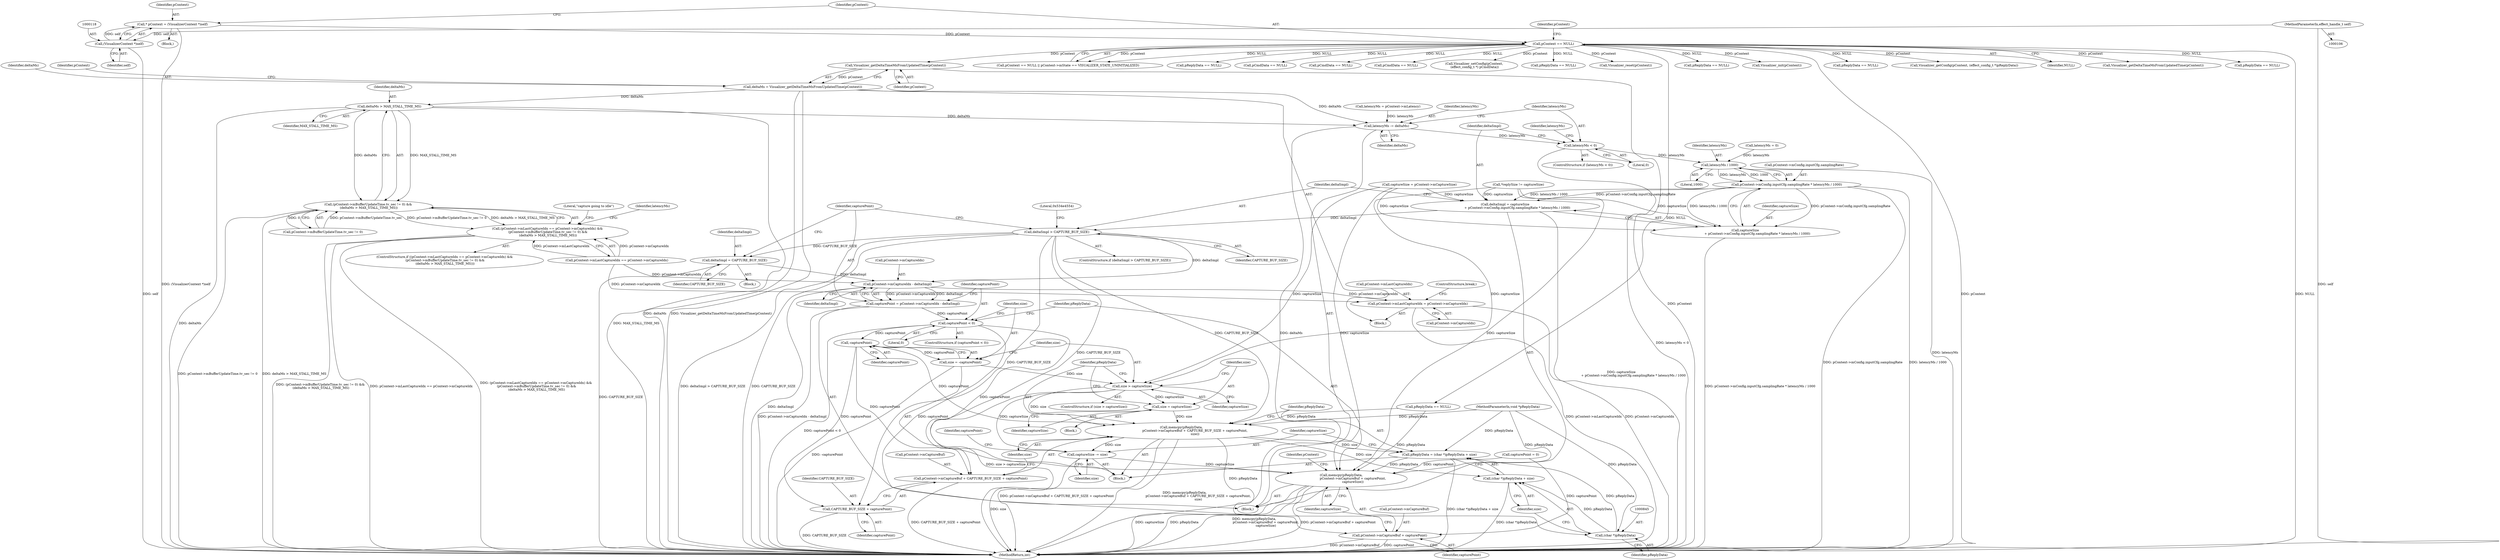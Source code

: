digraph "0_Android_557bd7bfe6c4895faee09e46fc9b5304a956c8b7@pointer" {
"1000723" [label="(Call,Visualizer_getDeltaTimeMsFromUpdatedTime(pContext))"];
"1000123" [label="(Call,pContext == NULL)"];
"1000115" [label="(Call,* pContext = (VisualizerContext *)self)"];
"1000117" [label="(Call,(VisualizerContext *)self)"];
"1000107" [label="(MethodParameterIn,effect_handle_t self)"];
"1000721" [label="(Call,deltaMs = Visualizer_getDeltaTimeMsFromUpdatedTime(pContext))"];
"1000742" [label="(Call,deltaMs > MAX_STALL_TIME_MS)"];
"1000734" [label="(Call,(pContext->mBufferUpdateTime.tv_sec != 0) &&\n (deltaMs > MAX_STALL_TIME_MS))"];
"1000726" [label="(Call,(pContext->mLastCaptureIdx == pContext->mCaptureIdx) &&\n (pContext->mBufferUpdateTime.tv_sec != 0) &&\n (deltaMs > MAX_STALL_TIME_MS))"];
"1000767" [label="(Call,latencyMs -= deltaMs)"];
"1000771" [label="(Call,latencyMs < 0)"];
"1000791" [label="(Call,latencyMs / 1000)"];
"1000783" [label="(Call,pContext->mConfig.inputCfg.samplingRate * latencyMs / 1000)"];
"1000779" [label="(Call,deltaSmpl = captureSize\n                        + pContext->mConfig.inputCfg.samplingRate * latencyMs / 1000)"];
"1000795" [label="(Call,deltaSmpl > CAPTURE_BUF_SIZE)"];
"1000802" [label="(Call,deltaSmpl = CAPTURE_BUF_SIZE)"];
"1000808" [label="(Call,pContext->mCaptureIdx - deltaSmpl)"];
"1000806" [label="(Call,capturePoint = pContext->mCaptureIdx - deltaSmpl)"];
"1000814" [label="(Call,capturePoint < 0)"];
"1000821" [label="(Call,-capturePoint)"];
"1000819" [label="(Call,size = -capturePoint)"];
"1000824" [label="(Call,size > captureSize)"];
"1000828" [label="(Call,size = captureSize)"];
"1000831" [label="(Call,memcpy(pReplyData,\n                           pContext->mCaptureBuf + CAPTURE_BUF_SIZE + capturePoint,\n                           size))"];
"1000841" [label="(Call,pReplyData = (char *)pReplyData + size)"];
"1000854" [label="(Call,memcpy(pReplyData,\n                       pContext->mCaptureBuf + capturePoint,\n                       captureSize))"];
"1000844" [label="(Call,(char *)pReplyData)"];
"1000843" [label="(Call,(char *)pReplyData + size)"];
"1000848" [label="(Call,captureSize -= size)"];
"1000833" [label="(Call,pContext->mCaptureBuf + CAPTURE_BUF_SIZE + capturePoint)"];
"1000837" [label="(Call,CAPTURE_BUF_SIZE + capturePoint)"];
"1000856" [label="(Call,pContext->mCaptureBuf + capturePoint)"];
"1000862" [label="(Call,pContext->mLastCaptureIdx = pContext->mCaptureIdx)"];
"1000781" [label="(Call,captureSize\n                        + pContext->mConfig.inputCfg.samplingRate * latencyMs / 1000)"];
"1000230" [label="(Call,Visualizer_reset(pContext))"];
"1000812" [label="(Identifier,deltaSmpl)"];
"1000771" [label="(Call,latencyMs < 0)"];
"1000880" [label="(Call,pReplyData == NULL)"];
"1000115" [label="(Call,* pContext = (VisualizerContext *)self)"];
"1000862" [label="(Call,pContext->mLastCaptureIdx = pContext->mCaptureIdx)"];
"1000735" [label="(Call,pContext->mBufferUpdateTime.tv_sec != 0)"];
"1000794" [label="(ControlStructure,if (deltaSmpl > CAPTURE_BUF_SIZE))"];
"1000123" [label="(Call,pContext == NULL)"];
"1000808" [label="(Call,pContext->mCaptureIdx - deltaSmpl)"];
"1000807" [label="(Identifier,capturePoint)"];
"1000742" [label="(Call,deltaMs > MAX_STALL_TIME_MS)"];
"1000769" [label="(Identifier,deltaMs)"];
"1000843" [label="(Call,(char *)pReplyData + size)"];
"1000849" [label="(Identifier,captureSize)"];
"1000747" [label="(Literal,\"capture going to idle\")"];
"1000162" [label="(Call,Visualizer_init(pContext))"];
"1000773" [label="(Literal,0)"];
"1000827" [label="(Block,)"];
"1000793" [label="(Literal,1000)"];
"1000829" [label="(Identifier,size)"];
"1000803" [label="(Identifier,deltaSmpl)"];
"1000832" [label="(Identifier,pReplyData)"];
"1000816" [label="(Literal,0)"];
"1000743" [label="(Identifier,deltaMs)"];
"1000821" [label="(Call,-capturePoint)"];
"1000722" [label="(Identifier,deltaMs)"];
"1000141" [label="(Call,pReplyData == NULL)"];
"1000830" [label="(Identifier,captureSize)"];
"1000837" [label="(Call,CAPTURE_BUF_SIZE + capturePoint)"];
"1000802" [label="(Call,deltaSmpl = CAPTURE_BUF_SIZE)"];
"1000223" [label="(Call,Visualizer_getConfig(pContext, (effect_config_t *)pReplyData))"];
"1000800" [label="(Literal,0x534e4554)"];
"1000819" [label="(Call,size = -capturePoint)"];
"1000125" [label="(Identifier,NULL)"];
"1000824" [label="(Call,size > captureSize)"];
"1000117" [label="(Call,(VisualizerContext *)self)"];
"1000782" [label="(Identifier,captureSize)"];
"1000857" [label="(Call,pContext->mCaptureBuf)"];
"1000925" [label="(Call,Visualizer_getDeltaTimeMsFromUpdatedTime(pContext))"];
"1000814" [label="(Call,capturePoint < 0)"];
"1000797" [label="(Identifier,CAPTURE_BUF_SIZE)"];
"1000279" [label="(Call,pReplyData == NULL)"];
"1000113" [label="(Block,)"];
"1000875" [label="(ControlStructure,break;)"];
"1000729" [label="(Identifier,pContext)"];
"1000826" [label="(Identifier,captureSize)"];
"1000698" [label="(Call,pReplyData == NULL)"];
"1000763" [label="(Identifier,latencyMs)"];
"1000792" [label="(Identifier,latencyMs)"];
"1000831" [label="(Call,memcpy(pReplyData,\n                           pContext->mCaptureBuf + CAPTURE_BUF_SIZE + capturePoint,\n                           size))"];
"1000122" [label="(Call,pContext == NULL || pContext->mState == VISUALIZER_STATE_UNINITIALIZED)"];
"1000847" [label="(Identifier,size)"];
"1001120" [label="(MethodReturn,int)"];
"1000863" [label="(Call,pContext->mLastCaptureIdx)"];
"1000781" [label="(Call,captureSize\n                        + pContext->mConfig.inputCfg.samplingRate * latencyMs / 1000)"];
"1000796" [label="(Identifier,deltaSmpl)"];
"1000809" [label="(Call,pContext->mCaptureIdx)"];
"1000112" [label="(MethodParameterIn,void *pReplyData)"];
"1000768" [label="(Identifier,latencyMs)"];
"1000119" [label="(Identifier,self)"];
"1000236" [label="(Call,pReplyData == NULL)"];
"1000866" [label="(Call,pContext->mCaptureIdx)"];
"1000825" [label="(Identifier,size)"];
"1000323" [label="(Call,pCmdData == NULL)"];
"1000820" [label="(Identifier,size)"];
"1000725" [label="(ControlStructure,if ((pContext->mLastCaptureIdx == pContext->mCaptureIdx) &&\n (pContext->mBufferUpdateTime.tv_sec != 0) &&\n (deltaMs > MAX_STALL_TIME_MS)))"];
"1000861" [label="(Identifier,captureSize)"];
"1000734" [label="(Call,(pContext->mBufferUpdateTime.tv_sec != 0) &&\n (deltaMs > MAX_STALL_TIME_MS))"];
"1000840" [label="(Identifier,size)"];
"1000727" [label="(Call,pContext->mLastCaptureIdx == pContext->mCaptureIdx)"];
"1000834" [label="(Call,pContext->mCaptureBuf)"];
"1000168" [label="(Call,pCmdData == NULL)"];
"1000691" [label="(Call,captureSize = pContext->mCaptureSize)"];
"1000498" [label="(Call,pCmdData == NULL)"];
"1000719" [label="(Block,)"];
"1000779" [label="(Call,deltaSmpl = captureSize\n                        + pContext->mConfig.inputCfg.samplingRate * latencyMs / 1000)"];
"1000721" [label="(Call,deltaMs = Visualizer_getDeltaTimeMsFromUpdatedTime(pContext))"];
"1000860" [label="(Identifier,capturePoint)"];
"1000124" [label="(Identifier,pContext)"];
"1000856" [label="(Call,pContext->mCaptureBuf + capturePoint)"];
"1000855" [label="(Identifier,pReplyData)"];
"1000841" [label="(Call,pReplyData = (char *)pReplyData + size)"];
"1000116" [label="(Identifier,pContext)"];
"1000795" [label="(Call,deltaSmpl > CAPTURE_BUF_SIZE)"];
"1000744" [label="(Identifier,MAX_STALL_TIME_MS)"];
"1000846" [label="(Identifier,pReplyData)"];
"1000839" [label="(Identifier,capturePoint)"];
"1000198" [label="(Call,Visualizer_setConfig(pContext,\n (effect_config_t *) pCmdData))"];
"1000798" [label="(Block,)"];
"1000804" [label="(Identifier,CAPTURE_BUF_SIZE)"];
"1000767" [label="(Call,latencyMs -= deltaMs)"];
"1000854" [label="(Call,memcpy(pReplyData,\n                       pContext->mCaptureBuf + capturePoint,\n                       captureSize))"];
"1000864" [label="(Identifier,pContext)"];
"1000775" [label="(Call,latencyMs = 0)"];
"1000850" [label="(Identifier,size)"];
"1000772" [label="(Identifier,latencyMs)"];
"1000726" [label="(Call,(pContext->mLastCaptureIdx == pContext->mCaptureIdx) &&\n (pContext->mBufferUpdateTime.tv_sec != 0) &&\n (deltaMs > MAX_STALL_TIME_MS))"];
"1000783" [label="(Call,pContext->mConfig.inputCfg.samplingRate * latencyMs / 1000)"];
"1000780" [label="(Identifier,deltaSmpl)"];
"1000842" [label="(Identifier,pReplyData)"];
"1000791" [label="(Call,latencyMs / 1000)"];
"1000822" [label="(Identifier,capturePoint)"];
"1000806" [label="(Call,capturePoint = pContext->mCaptureIdx - deltaSmpl)"];
"1000760" [label="(Block,)"];
"1000813" [label="(ControlStructure,if (capturePoint < 0))"];
"1000828" [label="(Call,size = captureSize)"];
"1000762" [label="(Call,latencyMs = pContext->mLatency)"];
"1000851" [label="(Call,capturePoint = 0)"];
"1000705" [label="(Call,*replySize != captureSize)"];
"1000107" [label="(MethodParameterIn,effect_handle_t self)"];
"1000784" [label="(Call,pContext->mConfig.inputCfg.samplingRate)"];
"1000838" [label="(Identifier,CAPTURE_BUF_SIZE)"];
"1000770" [label="(ControlStructure,if (latencyMs < 0))"];
"1000815" [label="(Identifier,capturePoint)"];
"1000724" [label="(Identifier,pContext)"];
"1000207" [label="(Call,pReplyData == NULL)"];
"1000776" [label="(Identifier,latencyMs)"];
"1000844" [label="(Call,(char *)pReplyData)"];
"1000833" [label="(Call,pContext->mCaptureBuf + CAPTURE_BUF_SIZE + capturePoint)"];
"1000852" [label="(Identifier,capturePoint)"];
"1000723" [label="(Call,Visualizer_getDeltaTimeMsFromUpdatedTime(pContext))"];
"1000848" [label="(Call,captureSize -= size)"];
"1000823" [label="(ControlStructure,if (size > captureSize))"];
"1000817" [label="(Block,)"];
"1000128" [label="(Identifier,pContext)"];
"1000723" -> "1000721"  [label="AST: "];
"1000723" -> "1000724"  [label="CFG: "];
"1000724" -> "1000723"  [label="AST: "];
"1000721" -> "1000723"  [label="CFG: "];
"1000723" -> "1001120"  [label="DDG: pContext"];
"1000723" -> "1000721"  [label="DDG: pContext"];
"1000123" -> "1000723"  [label="DDG: pContext"];
"1000123" -> "1000122"  [label="AST: "];
"1000123" -> "1000125"  [label="CFG: "];
"1000124" -> "1000123"  [label="AST: "];
"1000125" -> "1000123"  [label="AST: "];
"1000128" -> "1000123"  [label="CFG: "];
"1000122" -> "1000123"  [label="CFG: "];
"1000123" -> "1001120"  [label="DDG: NULL"];
"1000123" -> "1001120"  [label="DDG: pContext"];
"1000123" -> "1000122"  [label="DDG: pContext"];
"1000123" -> "1000122"  [label="DDG: NULL"];
"1000115" -> "1000123"  [label="DDG: pContext"];
"1000123" -> "1000141"  [label="DDG: NULL"];
"1000123" -> "1000162"  [label="DDG: pContext"];
"1000123" -> "1000168"  [label="DDG: NULL"];
"1000123" -> "1000198"  [label="DDG: pContext"];
"1000123" -> "1000207"  [label="DDG: NULL"];
"1000123" -> "1000223"  [label="DDG: pContext"];
"1000123" -> "1000230"  [label="DDG: pContext"];
"1000123" -> "1000236"  [label="DDG: NULL"];
"1000123" -> "1000279"  [label="DDG: NULL"];
"1000123" -> "1000323"  [label="DDG: NULL"];
"1000123" -> "1000498"  [label="DDG: NULL"];
"1000123" -> "1000698"  [label="DDG: NULL"];
"1000123" -> "1000880"  [label="DDG: NULL"];
"1000123" -> "1000925"  [label="DDG: pContext"];
"1000115" -> "1000113"  [label="AST: "];
"1000115" -> "1000117"  [label="CFG: "];
"1000116" -> "1000115"  [label="AST: "];
"1000117" -> "1000115"  [label="AST: "];
"1000124" -> "1000115"  [label="CFG: "];
"1000115" -> "1001120"  [label="DDG: (VisualizerContext *)self"];
"1000117" -> "1000115"  [label="DDG: self"];
"1000117" -> "1000119"  [label="CFG: "];
"1000118" -> "1000117"  [label="AST: "];
"1000119" -> "1000117"  [label="AST: "];
"1000117" -> "1001120"  [label="DDG: self"];
"1000107" -> "1000117"  [label="DDG: self"];
"1000107" -> "1000106"  [label="AST: "];
"1000107" -> "1001120"  [label="DDG: self"];
"1000721" -> "1000719"  [label="AST: "];
"1000722" -> "1000721"  [label="AST: "];
"1000729" -> "1000721"  [label="CFG: "];
"1000721" -> "1001120"  [label="DDG: deltaMs"];
"1000721" -> "1001120"  [label="DDG: Visualizer_getDeltaTimeMsFromUpdatedTime(pContext)"];
"1000721" -> "1000742"  [label="DDG: deltaMs"];
"1000721" -> "1000767"  [label="DDG: deltaMs"];
"1000742" -> "1000734"  [label="AST: "];
"1000742" -> "1000744"  [label="CFG: "];
"1000743" -> "1000742"  [label="AST: "];
"1000744" -> "1000742"  [label="AST: "];
"1000734" -> "1000742"  [label="CFG: "];
"1000742" -> "1001120"  [label="DDG: MAX_STALL_TIME_MS"];
"1000742" -> "1001120"  [label="DDG: deltaMs"];
"1000742" -> "1000734"  [label="DDG: deltaMs"];
"1000742" -> "1000734"  [label="DDG: MAX_STALL_TIME_MS"];
"1000742" -> "1000767"  [label="DDG: deltaMs"];
"1000734" -> "1000726"  [label="AST: "];
"1000734" -> "1000735"  [label="CFG: "];
"1000735" -> "1000734"  [label="AST: "];
"1000726" -> "1000734"  [label="CFG: "];
"1000734" -> "1001120"  [label="DDG: deltaMs > MAX_STALL_TIME_MS"];
"1000734" -> "1001120"  [label="DDG: pContext->mBufferUpdateTime.tv_sec != 0"];
"1000734" -> "1000726"  [label="DDG: pContext->mBufferUpdateTime.tv_sec != 0"];
"1000734" -> "1000726"  [label="DDG: deltaMs > MAX_STALL_TIME_MS"];
"1000735" -> "1000734"  [label="DDG: pContext->mBufferUpdateTime.tv_sec"];
"1000735" -> "1000734"  [label="DDG: 0"];
"1000726" -> "1000725"  [label="AST: "];
"1000726" -> "1000727"  [label="CFG: "];
"1000727" -> "1000726"  [label="AST: "];
"1000747" -> "1000726"  [label="CFG: "];
"1000763" -> "1000726"  [label="CFG: "];
"1000726" -> "1001120"  [label="DDG: (pContext->mBufferUpdateTime.tv_sec != 0) &&\n (deltaMs > MAX_STALL_TIME_MS)"];
"1000726" -> "1001120"  [label="DDG: pContext->mLastCaptureIdx == pContext->mCaptureIdx"];
"1000726" -> "1001120"  [label="DDG: (pContext->mLastCaptureIdx == pContext->mCaptureIdx) &&\n (pContext->mBufferUpdateTime.tv_sec != 0) &&\n (deltaMs > MAX_STALL_TIME_MS)"];
"1000727" -> "1000726"  [label="DDG: pContext->mLastCaptureIdx"];
"1000727" -> "1000726"  [label="DDG: pContext->mCaptureIdx"];
"1000767" -> "1000760"  [label="AST: "];
"1000767" -> "1000769"  [label="CFG: "];
"1000768" -> "1000767"  [label="AST: "];
"1000769" -> "1000767"  [label="AST: "];
"1000772" -> "1000767"  [label="CFG: "];
"1000767" -> "1001120"  [label="DDG: deltaMs"];
"1000762" -> "1000767"  [label="DDG: latencyMs"];
"1000767" -> "1000771"  [label="DDG: latencyMs"];
"1000771" -> "1000770"  [label="AST: "];
"1000771" -> "1000773"  [label="CFG: "];
"1000772" -> "1000771"  [label="AST: "];
"1000773" -> "1000771"  [label="AST: "];
"1000776" -> "1000771"  [label="CFG: "];
"1000780" -> "1000771"  [label="CFG: "];
"1000771" -> "1001120"  [label="DDG: latencyMs < 0"];
"1000771" -> "1000791"  [label="DDG: latencyMs"];
"1000791" -> "1000783"  [label="AST: "];
"1000791" -> "1000793"  [label="CFG: "];
"1000792" -> "1000791"  [label="AST: "];
"1000793" -> "1000791"  [label="AST: "];
"1000783" -> "1000791"  [label="CFG: "];
"1000791" -> "1001120"  [label="DDG: latencyMs"];
"1000791" -> "1000783"  [label="DDG: latencyMs"];
"1000791" -> "1000783"  [label="DDG: 1000"];
"1000775" -> "1000791"  [label="DDG: latencyMs"];
"1000783" -> "1000781"  [label="AST: "];
"1000784" -> "1000783"  [label="AST: "];
"1000781" -> "1000783"  [label="CFG: "];
"1000783" -> "1001120"  [label="DDG: latencyMs / 1000"];
"1000783" -> "1001120"  [label="DDG: pContext->mConfig.inputCfg.samplingRate"];
"1000783" -> "1000779"  [label="DDG: pContext->mConfig.inputCfg.samplingRate"];
"1000783" -> "1000779"  [label="DDG: latencyMs / 1000"];
"1000783" -> "1000781"  [label="DDG: pContext->mConfig.inputCfg.samplingRate"];
"1000783" -> "1000781"  [label="DDG: latencyMs / 1000"];
"1000779" -> "1000760"  [label="AST: "];
"1000779" -> "1000781"  [label="CFG: "];
"1000780" -> "1000779"  [label="AST: "];
"1000781" -> "1000779"  [label="AST: "];
"1000796" -> "1000779"  [label="CFG: "];
"1000779" -> "1001120"  [label="DDG: captureSize\n                        + pContext->mConfig.inputCfg.samplingRate * latencyMs / 1000"];
"1000705" -> "1000779"  [label="DDG: captureSize"];
"1000691" -> "1000779"  [label="DDG: captureSize"];
"1000779" -> "1000795"  [label="DDG: deltaSmpl"];
"1000795" -> "1000794"  [label="AST: "];
"1000795" -> "1000797"  [label="CFG: "];
"1000796" -> "1000795"  [label="AST: "];
"1000797" -> "1000795"  [label="AST: "];
"1000800" -> "1000795"  [label="CFG: "];
"1000807" -> "1000795"  [label="CFG: "];
"1000795" -> "1001120"  [label="DDG: deltaSmpl > CAPTURE_BUF_SIZE"];
"1000795" -> "1001120"  [label="DDG: CAPTURE_BUF_SIZE"];
"1000795" -> "1000802"  [label="DDG: CAPTURE_BUF_SIZE"];
"1000795" -> "1000808"  [label="DDG: deltaSmpl"];
"1000795" -> "1000831"  [label="DDG: CAPTURE_BUF_SIZE"];
"1000795" -> "1000833"  [label="DDG: CAPTURE_BUF_SIZE"];
"1000795" -> "1000837"  [label="DDG: CAPTURE_BUF_SIZE"];
"1000802" -> "1000798"  [label="AST: "];
"1000802" -> "1000804"  [label="CFG: "];
"1000803" -> "1000802"  [label="AST: "];
"1000804" -> "1000802"  [label="AST: "];
"1000807" -> "1000802"  [label="CFG: "];
"1000802" -> "1001120"  [label="DDG: CAPTURE_BUF_SIZE"];
"1000802" -> "1000808"  [label="DDG: deltaSmpl"];
"1000808" -> "1000806"  [label="AST: "];
"1000808" -> "1000812"  [label="CFG: "];
"1000809" -> "1000808"  [label="AST: "];
"1000812" -> "1000808"  [label="AST: "];
"1000806" -> "1000808"  [label="CFG: "];
"1000808" -> "1001120"  [label="DDG: deltaSmpl"];
"1000808" -> "1000806"  [label="DDG: pContext->mCaptureIdx"];
"1000808" -> "1000806"  [label="DDG: deltaSmpl"];
"1000727" -> "1000808"  [label="DDG: pContext->mCaptureIdx"];
"1000808" -> "1000862"  [label="DDG: pContext->mCaptureIdx"];
"1000806" -> "1000760"  [label="AST: "];
"1000807" -> "1000806"  [label="AST: "];
"1000815" -> "1000806"  [label="CFG: "];
"1000806" -> "1001120"  [label="DDG: pContext->mCaptureIdx - deltaSmpl"];
"1000806" -> "1000814"  [label="DDG: capturePoint"];
"1000814" -> "1000813"  [label="AST: "];
"1000814" -> "1000816"  [label="CFG: "];
"1000815" -> "1000814"  [label="AST: "];
"1000816" -> "1000814"  [label="AST: "];
"1000820" -> "1000814"  [label="CFG: "];
"1000855" -> "1000814"  [label="CFG: "];
"1000814" -> "1001120"  [label="DDG: capturePoint < 0"];
"1000814" -> "1000821"  [label="DDG: capturePoint"];
"1000814" -> "1000854"  [label="DDG: capturePoint"];
"1000814" -> "1000856"  [label="DDG: capturePoint"];
"1000821" -> "1000819"  [label="AST: "];
"1000821" -> "1000822"  [label="CFG: "];
"1000822" -> "1000821"  [label="AST: "];
"1000819" -> "1000821"  [label="CFG: "];
"1000821" -> "1000819"  [label="DDG: capturePoint"];
"1000821" -> "1000831"  [label="DDG: capturePoint"];
"1000821" -> "1000833"  [label="DDG: capturePoint"];
"1000821" -> "1000837"  [label="DDG: capturePoint"];
"1000819" -> "1000817"  [label="AST: "];
"1000820" -> "1000819"  [label="AST: "];
"1000825" -> "1000819"  [label="CFG: "];
"1000819" -> "1001120"  [label="DDG: -capturePoint"];
"1000819" -> "1000824"  [label="DDG: size"];
"1000824" -> "1000823"  [label="AST: "];
"1000824" -> "1000826"  [label="CFG: "];
"1000825" -> "1000824"  [label="AST: "];
"1000826" -> "1000824"  [label="AST: "];
"1000829" -> "1000824"  [label="CFG: "];
"1000832" -> "1000824"  [label="CFG: "];
"1000824" -> "1001120"  [label="DDG: size > captureSize"];
"1000705" -> "1000824"  [label="DDG: captureSize"];
"1000691" -> "1000824"  [label="DDG: captureSize"];
"1000824" -> "1000828"  [label="DDG: captureSize"];
"1000824" -> "1000831"  [label="DDG: size"];
"1000824" -> "1000848"  [label="DDG: captureSize"];
"1000828" -> "1000827"  [label="AST: "];
"1000828" -> "1000830"  [label="CFG: "];
"1000829" -> "1000828"  [label="AST: "];
"1000830" -> "1000828"  [label="AST: "];
"1000832" -> "1000828"  [label="CFG: "];
"1000828" -> "1000831"  [label="DDG: size"];
"1000831" -> "1000817"  [label="AST: "];
"1000831" -> "1000840"  [label="CFG: "];
"1000832" -> "1000831"  [label="AST: "];
"1000833" -> "1000831"  [label="AST: "];
"1000840" -> "1000831"  [label="AST: "];
"1000842" -> "1000831"  [label="CFG: "];
"1000831" -> "1001120"  [label="DDG: pContext->mCaptureBuf + CAPTURE_BUF_SIZE + capturePoint"];
"1000831" -> "1001120"  [label="DDG: memcpy(pReplyData,\n                           pContext->mCaptureBuf + CAPTURE_BUF_SIZE + capturePoint,\n                           size)"];
"1000698" -> "1000831"  [label="DDG: pReplyData"];
"1000112" -> "1000831"  [label="DDG: pReplyData"];
"1000831" -> "1000841"  [label="DDG: size"];
"1000831" -> "1000844"  [label="DDG: pReplyData"];
"1000831" -> "1000843"  [label="DDG: size"];
"1000831" -> "1000848"  [label="DDG: size"];
"1000841" -> "1000817"  [label="AST: "];
"1000841" -> "1000843"  [label="CFG: "];
"1000842" -> "1000841"  [label="AST: "];
"1000843" -> "1000841"  [label="AST: "];
"1000849" -> "1000841"  [label="CFG: "];
"1000841" -> "1001120"  [label="DDG: (char *)pReplyData + size"];
"1000844" -> "1000841"  [label="DDG: pReplyData"];
"1000112" -> "1000841"  [label="DDG: pReplyData"];
"1000841" -> "1000854"  [label="DDG: pReplyData"];
"1000854" -> "1000760"  [label="AST: "];
"1000854" -> "1000861"  [label="CFG: "];
"1000855" -> "1000854"  [label="AST: "];
"1000856" -> "1000854"  [label="AST: "];
"1000861" -> "1000854"  [label="AST: "];
"1000864" -> "1000854"  [label="CFG: "];
"1000854" -> "1001120"  [label="DDG: pReplyData"];
"1000854" -> "1001120"  [label="DDG: memcpy(pReplyData,\n                       pContext->mCaptureBuf + capturePoint,\n                       captureSize)"];
"1000854" -> "1001120"  [label="DDG: pContext->mCaptureBuf + capturePoint"];
"1000854" -> "1001120"  [label="DDG: captureSize"];
"1000698" -> "1000854"  [label="DDG: pReplyData"];
"1000112" -> "1000854"  [label="DDG: pReplyData"];
"1000851" -> "1000854"  [label="DDG: capturePoint"];
"1000848" -> "1000854"  [label="DDG: captureSize"];
"1000705" -> "1000854"  [label="DDG: captureSize"];
"1000691" -> "1000854"  [label="DDG: captureSize"];
"1000844" -> "1000843"  [label="AST: "];
"1000844" -> "1000846"  [label="CFG: "];
"1000845" -> "1000844"  [label="AST: "];
"1000846" -> "1000844"  [label="AST: "];
"1000847" -> "1000844"  [label="CFG: "];
"1000844" -> "1000843"  [label="DDG: pReplyData"];
"1000112" -> "1000844"  [label="DDG: pReplyData"];
"1000843" -> "1000847"  [label="CFG: "];
"1000847" -> "1000843"  [label="AST: "];
"1000843" -> "1001120"  [label="DDG: (char *)pReplyData"];
"1000848" -> "1000817"  [label="AST: "];
"1000848" -> "1000850"  [label="CFG: "];
"1000849" -> "1000848"  [label="AST: "];
"1000850" -> "1000848"  [label="AST: "];
"1000852" -> "1000848"  [label="CFG: "];
"1000848" -> "1001120"  [label="DDG: size"];
"1000833" -> "1000837"  [label="CFG: "];
"1000834" -> "1000833"  [label="AST: "];
"1000837" -> "1000833"  [label="AST: "];
"1000840" -> "1000833"  [label="CFG: "];
"1000833" -> "1001120"  [label="DDG: CAPTURE_BUF_SIZE + capturePoint"];
"1000837" -> "1000839"  [label="CFG: "];
"1000838" -> "1000837"  [label="AST: "];
"1000839" -> "1000837"  [label="AST: "];
"1000837" -> "1001120"  [label="DDG: CAPTURE_BUF_SIZE"];
"1000856" -> "1000860"  [label="CFG: "];
"1000857" -> "1000856"  [label="AST: "];
"1000860" -> "1000856"  [label="AST: "];
"1000861" -> "1000856"  [label="CFG: "];
"1000856" -> "1001120"  [label="DDG: pContext->mCaptureBuf"];
"1000856" -> "1001120"  [label="DDG: capturePoint"];
"1000851" -> "1000856"  [label="DDG: capturePoint"];
"1000862" -> "1000719"  [label="AST: "];
"1000862" -> "1000866"  [label="CFG: "];
"1000863" -> "1000862"  [label="AST: "];
"1000866" -> "1000862"  [label="AST: "];
"1000875" -> "1000862"  [label="CFG: "];
"1000862" -> "1001120"  [label="DDG: pContext->mCaptureIdx"];
"1000862" -> "1001120"  [label="DDG: pContext->mLastCaptureIdx"];
"1000727" -> "1000862"  [label="DDG: pContext->mCaptureIdx"];
"1000782" -> "1000781"  [label="AST: "];
"1000781" -> "1001120"  [label="DDG: pContext->mConfig.inputCfg.samplingRate * latencyMs / 1000"];
"1000705" -> "1000781"  [label="DDG: captureSize"];
"1000691" -> "1000781"  [label="DDG: captureSize"];
}
